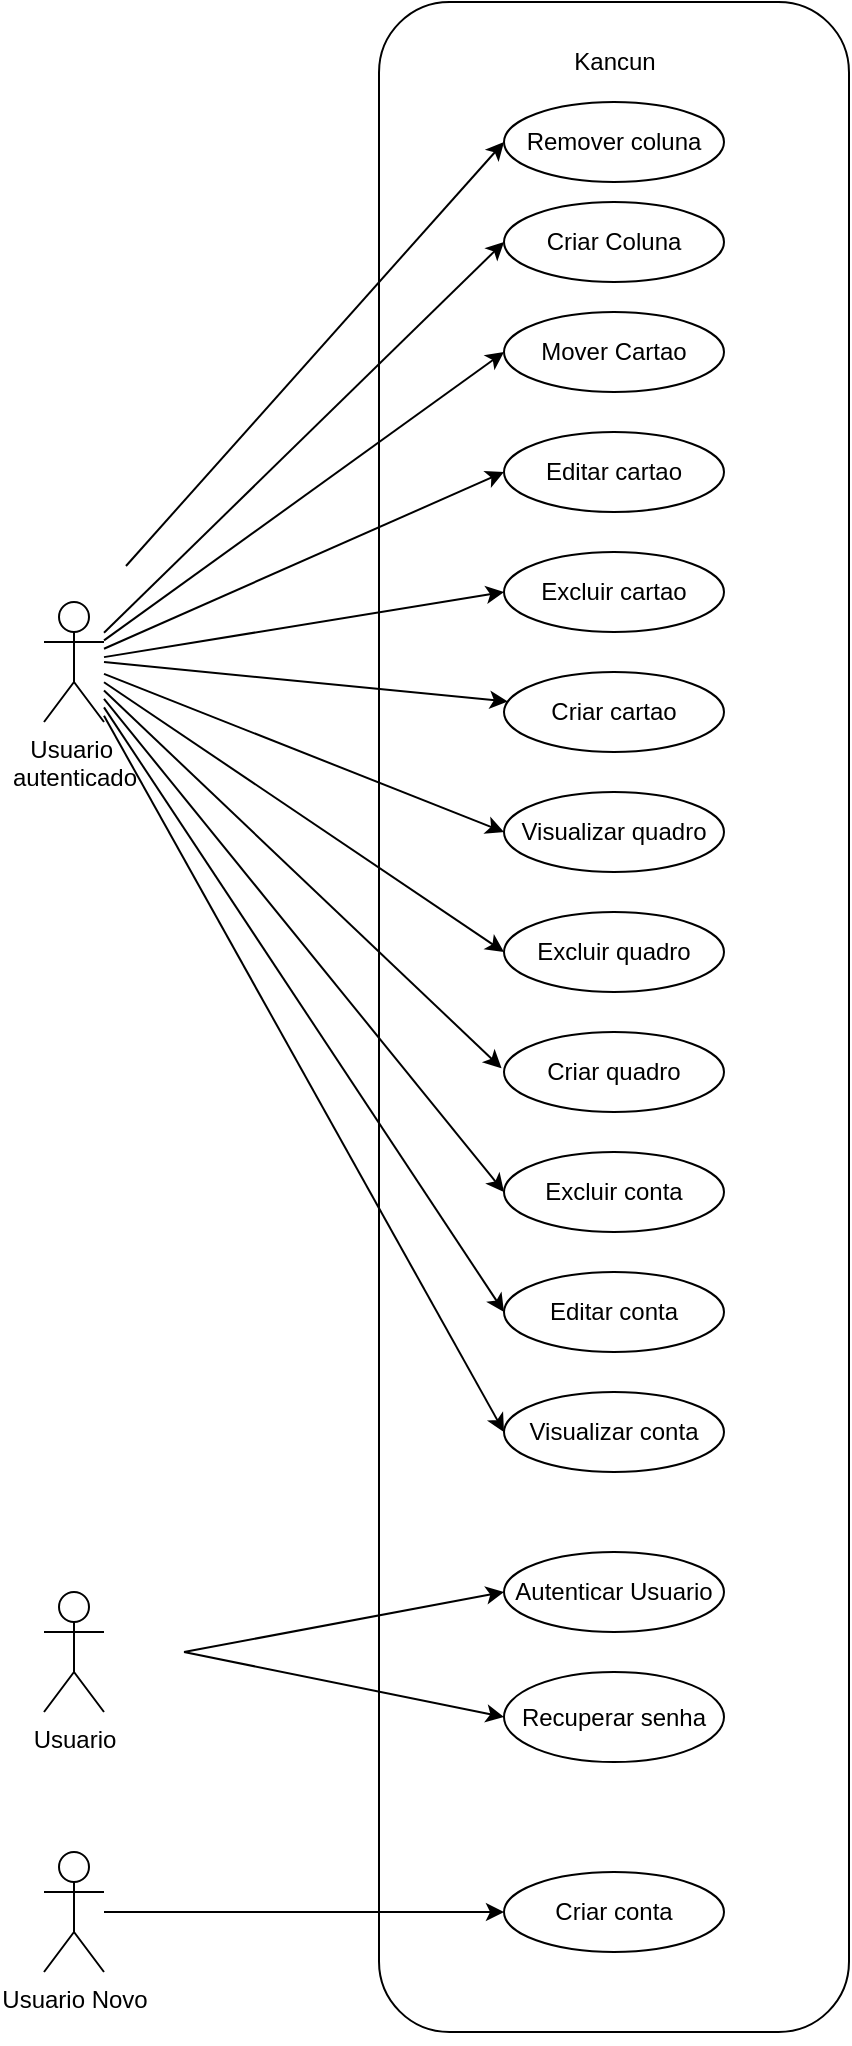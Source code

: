 <mxfile version="22.1.5" type="google">
  <diagram name="Page-1" id="VG10_FoOX92T4kA4IWwV">
    <mxGraphModel grid="1" page="1" gridSize="10" guides="1" tooltips="1" connect="1" arrows="1" fold="1" pageScale="1" pageWidth="850" pageHeight="1100" math="0" shadow="0">
      <root>
        <mxCell id="0" />
        <mxCell id="1" parent="0" />
        <mxCell id="Hy5oq5LEzZWZScCa0eCT-49" value="" style="rounded=1;whiteSpace=wrap;html=1;labelPosition=center;verticalLabelPosition=top;align=center;verticalAlign=bottom;" vertex="1" parent="1">
          <mxGeometry x="367.5" y="50" width="235" height="1015" as="geometry" />
        </mxCell>
        <mxCell id="Hy5oq5LEzZWZScCa0eCT-16" style="edgeStyle=orthogonalEdgeStyle;rounded=0;orthogonalLoop=1;jettySize=auto;html=1;entryX=0;entryY=0.5;entryDx=0;entryDy=0;" edge="1" parent="1" source="Hy5oq5LEzZWZScCa0eCT-1" target="Hy5oq5LEzZWZScCa0eCT-8">
          <mxGeometry relative="1" as="geometry">
            <mxPoint x="420" y="1005" as="targetPoint" />
          </mxGeometry>
        </mxCell>
        <object label="&lt;div&gt;Usuario Novo&lt;/div&gt;&lt;div&gt;&lt;br&gt;&lt;/div&gt;" id="Hy5oq5LEzZWZScCa0eCT-1">
          <mxCell style="shape=umlActor;verticalLabelPosition=bottom;verticalAlign=top;html=1;outlineConnect=0;" vertex="1" parent="1">
            <mxGeometry x="200" y="975" width="30" height="60" as="geometry" />
          </mxCell>
        </object>
        <mxCell id="Hy5oq5LEzZWZScCa0eCT-3" value="&lt;div&gt;Usuario&lt;/div&gt;&lt;div&gt;&lt;br&gt;&lt;/div&gt;" style="shape=umlActor;verticalLabelPosition=bottom;verticalAlign=top;html=1;outlineConnect=0;" vertex="1" parent="1">
          <mxGeometry x="200" y="845" width="30" height="60" as="geometry" />
        </mxCell>
        <mxCell id="Hy5oq5LEzZWZScCa0eCT-4" value="&lt;div&gt;Usuario&amp;nbsp;&lt;/div&gt;&lt;div&gt;autenticado&lt;/div&gt;&lt;div&gt;&lt;br&gt;&lt;/div&gt;" style="shape=umlActor;verticalLabelPosition=bottom;verticalAlign=top;html=1;outlineConnect=0;" vertex="1" parent="1">
          <mxGeometry x="200" y="350" width="30" height="60" as="geometry" />
        </mxCell>
        <mxCell id="Hy5oq5LEzZWZScCa0eCT-8" value="Criar conta " style="ellipse;whiteSpace=wrap;html=1;" vertex="1" parent="1">
          <mxGeometry x="430" y="985" width="110" height="40" as="geometry" />
        </mxCell>
        <mxCell id="Hy5oq5LEzZWZScCa0eCT-10" value="Autenticar Usuario" style="ellipse;whiteSpace=wrap;html=1;" vertex="1" parent="1">
          <mxGeometry x="430" y="825" width="110" height="40" as="geometry" />
        </mxCell>
        <mxCell id="Hy5oq5LEzZWZScCa0eCT-17" value="Recuperar senha" style="ellipse;whiteSpace=wrap;html=1;" vertex="1" parent="1">
          <mxGeometry x="430" y="885" width="110" height="45" as="geometry" />
        </mxCell>
        <mxCell id="Hy5oq5LEzZWZScCa0eCT-20" value="Visualizar conta" style="ellipse;whiteSpace=wrap;html=1;" vertex="1" parent="1">
          <mxGeometry x="430" y="745" width="110" height="40" as="geometry" />
        </mxCell>
        <mxCell id="Hy5oq5LEzZWZScCa0eCT-21" value="Editar conta" style="ellipse;whiteSpace=wrap;html=1;" vertex="1" parent="1">
          <mxGeometry x="430" y="685" width="110" height="40" as="geometry" />
        </mxCell>
        <mxCell id="Hy5oq5LEzZWZScCa0eCT-22" value="Excluir conta" style="ellipse;whiteSpace=wrap;html=1;" vertex="1" parent="1">
          <mxGeometry x="430" y="625" width="110" height="40" as="geometry" />
        </mxCell>
        <mxCell id="Hy5oq5LEzZWZScCa0eCT-23" value="Criar quadro" style="ellipse;whiteSpace=wrap;html=1;" vertex="1" parent="1">
          <mxGeometry x="430" y="565" width="110" height="40" as="geometry" />
        </mxCell>
        <mxCell id="Hy5oq5LEzZWZScCa0eCT-24" value="Excluir quadro" style="ellipse;whiteSpace=wrap;html=1;" vertex="1" parent="1">
          <mxGeometry x="430" y="505" width="110" height="40" as="geometry" />
        </mxCell>
        <mxCell id="Hy5oq5LEzZWZScCa0eCT-25" value="&lt;div&gt;Visualizar quadro&lt;/div&gt;" style="ellipse;whiteSpace=wrap;html=1;" vertex="1" parent="1">
          <mxGeometry x="430" y="445" width="110" height="40" as="geometry" />
        </mxCell>
        <mxCell id="Hy5oq5LEzZWZScCa0eCT-26" value="Criar cartao" style="ellipse;whiteSpace=wrap;html=1;" vertex="1" parent="1">
          <mxGeometry x="430" y="385" width="110" height="40" as="geometry" />
        </mxCell>
        <mxCell id="Hy5oq5LEzZWZScCa0eCT-27" value="Excluir cartao" style="ellipse;whiteSpace=wrap;html=1;" vertex="1" parent="1">
          <mxGeometry x="430" y="325" width="110" height="40" as="geometry" />
        </mxCell>
        <mxCell id="Hy5oq5LEzZWZScCa0eCT-28" value="&lt;div&gt;Editar cartao&lt;/div&gt;" style="ellipse;whiteSpace=wrap;html=1;" vertex="1" parent="1">
          <mxGeometry x="430" y="265" width="110" height="40" as="geometry" />
        </mxCell>
        <mxCell id="Hy5oq5LEzZWZScCa0eCT-29" value="&lt;div&gt;Mover Cartao&lt;/div&gt;" style="ellipse;whiteSpace=wrap;html=1;" vertex="1" parent="1">
          <mxGeometry x="430" y="205" width="110" height="40" as="geometry" />
        </mxCell>
        <mxCell id="Hy5oq5LEzZWZScCa0eCT-30" value="" style="endArrow=classic;html=1;rounded=0;entryX=0;entryY=0.5;entryDx=0;entryDy=0;" edge="1" parent="1" target="Hy5oq5LEzZWZScCa0eCT-10">
          <mxGeometry width="50" height="50" relative="1" as="geometry">
            <mxPoint x="270" y="875" as="sourcePoint" />
            <mxPoint x="420" y="845" as="targetPoint" />
          </mxGeometry>
        </mxCell>
        <mxCell id="Hy5oq5LEzZWZScCa0eCT-32" value="" style="endArrow=classic;html=1;rounded=0;entryX=0;entryY=0.5;entryDx=0;entryDy=0;" edge="1" parent="1" target="Hy5oq5LEzZWZScCa0eCT-17">
          <mxGeometry width="50" height="50" relative="1" as="geometry">
            <mxPoint x="270" y="875" as="sourcePoint" />
            <mxPoint x="350" y="880" as="targetPoint" />
          </mxGeometry>
        </mxCell>
        <mxCell id="Hy5oq5LEzZWZScCa0eCT-34" value="" style="endArrow=classic;html=1;rounded=0;entryX=0;entryY=0.5;entryDx=0;entryDy=0;" edge="1" parent="1" source="Hy5oq5LEzZWZScCa0eCT-4" target="Hy5oq5LEzZWZScCa0eCT-20">
          <mxGeometry width="50" height="50" relative="1" as="geometry">
            <mxPoint x="440" y="615" as="sourcePoint" />
            <mxPoint x="490" y="565" as="targetPoint" />
          </mxGeometry>
        </mxCell>
        <mxCell id="Hy5oq5LEzZWZScCa0eCT-35" value="" style="endArrow=classic;html=1;rounded=0;entryX=0;entryY=0.5;entryDx=0;entryDy=0;" edge="1" parent="1" source="Hy5oq5LEzZWZScCa0eCT-4" target="Hy5oq5LEzZWZScCa0eCT-21">
          <mxGeometry width="50" height="50" relative="1" as="geometry">
            <mxPoint x="440" y="615" as="sourcePoint" />
            <mxPoint x="490" y="565" as="targetPoint" />
          </mxGeometry>
        </mxCell>
        <mxCell id="Hy5oq5LEzZWZScCa0eCT-36" value="" style="endArrow=classic;html=1;rounded=0;entryX=0;entryY=0.5;entryDx=0;entryDy=0;" edge="1" parent="1" source="Hy5oq5LEzZWZScCa0eCT-4" target="Hy5oq5LEzZWZScCa0eCT-22">
          <mxGeometry width="50" height="50" relative="1" as="geometry">
            <mxPoint x="440" y="615" as="sourcePoint" />
            <mxPoint x="430" y="645" as="targetPoint" />
          </mxGeometry>
        </mxCell>
        <mxCell id="Hy5oq5LEzZWZScCa0eCT-37" value="" style="endArrow=classic;html=1;rounded=0;entryX=-0.011;entryY=0.453;entryDx=0;entryDy=0;entryPerimeter=0;" edge="1" parent="1" source="Hy5oq5LEzZWZScCa0eCT-4" target="Hy5oq5LEzZWZScCa0eCT-23">
          <mxGeometry width="50" height="50" relative="1" as="geometry">
            <mxPoint x="440" y="615" as="sourcePoint" />
            <mxPoint x="490" y="565" as="targetPoint" />
          </mxGeometry>
        </mxCell>
        <mxCell id="Hy5oq5LEzZWZScCa0eCT-38" value="" style="endArrow=classic;html=1;rounded=0;entryX=0;entryY=0.5;entryDx=0;entryDy=0;" edge="1" parent="1" source="Hy5oq5LEzZWZScCa0eCT-4" target="Hy5oq5LEzZWZScCa0eCT-24">
          <mxGeometry width="50" height="50" relative="1" as="geometry">
            <mxPoint x="440" y="585" as="sourcePoint" />
            <mxPoint x="490" y="535" as="targetPoint" />
          </mxGeometry>
        </mxCell>
        <mxCell id="Hy5oq5LEzZWZScCa0eCT-40" value="" style="endArrow=classic;html=1;rounded=0;entryX=0;entryY=0.5;entryDx=0;entryDy=0;" edge="1" parent="1" source="Hy5oq5LEzZWZScCa0eCT-4" target="Hy5oq5LEzZWZScCa0eCT-25">
          <mxGeometry width="50" height="50" relative="1" as="geometry">
            <mxPoint x="340" y="485" as="sourcePoint" />
            <mxPoint x="390" y="435" as="targetPoint" />
          </mxGeometry>
        </mxCell>
        <mxCell id="Hy5oq5LEzZWZScCa0eCT-42" value="" style="endArrow=classic;html=1;rounded=0;" edge="1" parent="1" target="Hy5oq5LEzZWZScCa0eCT-26">
          <mxGeometry width="50" height="50" relative="1" as="geometry">
            <mxPoint x="230" y="380" as="sourcePoint" />
            <mxPoint x="360" y="415" as="targetPoint" />
          </mxGeometry>
        </mxCell>
        <mxCell id="Hy5oq5LEzZWZScCa0eCT-43" value="" style="endArrow=classic;html=1;rounded=0;entryX=0;entryY=0.5;entryDx=0;entryDy=0;" edge="1" parent="1" source="Hy5oq5LEzZWZScCa0eCT-4" target="Hy5oq5LEzZWZScCa0eCT-27">
          <mxGeometry width="50" height="50" relative="1" as="geometry">
            <mxPoint x="290" y="455" as="sourcePoint" />
            <mxPoint x="340" y="405" as="targetPoint" />
          </mxGeometry>
        </mxCell>
        <mxCell id="Hy5oq5LEzZWZScCa0eCT-46" value="" style="endArrow=classic;html=1;rounded=0;entryX=0;entryY=0.5;entryDx=0;entryDy=0;" edge="1" parent="1" source="Hy5oq5LEzZWZScCa0eCT-4" target="Hy5oq5LEzZWZScCa0eCT-28">
          <mxGeometry width="50" height="50" relative="1" as="geometry">
            <mxPoint x="310" y="430" as="sourcePoint" />
            <mxPoint x="360" y="380" as="targetPoint" />
          </mxGeometry>
        </mxCell>
        <mxCell id="Hy5oq5LEzZWZScCa0eCT-47" value="" style="endArrow=classic;html=1;rounded=0;entryX=0;entryY=0.5;entryDx=0;entryDy=0;" edge="1" parent="1" source="Hy5oq5LEzZWZScCa0eCT-4" target="Hy5oq5LEzZWZScCa0eCT-29">
          <mxGeometry width="50" height="50" relative="1" as="geometry">
            <mxPoint x="260" y="445" as="sourcePoint" />
            <mxPoint x="310" y="395" as="targetPoint" />
          </mxGeometry>
        </mxCell>
        <mxCell id="Hy5oq5LEzZWZScCa0eCT-50" value="&lt;p style=&quot;line-height: 170%;&quot;&gt;Kancun&lt;/p&gt;" style="text;html=1;align=center;verticalAlign=middle;resizable=1;points=[];autosize=1;strokeColor=none;fillColor=none;" vertex="1" parent="1">
          <mxGeometry x="440" y="50" width="90" height="60" as="geometry" />
        </mxCell>
        <mxCell id="qfoRlf7KxFaCwK9e2f3A-2" value="Criar Coluna" style="ellipse;whiteSpace=wrap;html=1;" vertex="1" parent="1">
          <mxGeometry x="430" y="150" width="110" height="40" as="geometry" />
        </mxCell>
        <mxCell id="qfoRlf7KxFaCwK9e2f3A-3" value="Remover coluna" style="ellipse;whiteSpace=wrap;html=1;" vertex="1" parent="1">
          <mxGeometry x="430" y="100" width="110" height="40" as="geometry" />
        </mxCell>
        <mxCell id="qfoRlf7KxFaCwK9e2f3A-4" value="" style="endArrow=classic;html=1;rounded=0;entryX=0;entryY=0.5;entryDx=0;entryDy=0;" edge="1" parent="1" source="Hy5oq5LEzZWZScCa0eCT-4" target="qfoRlf7KxFaCwK9e2f3A-2">
          <mxGeometry width="50" height="50" relative="1" as="geometry">
            <mxPoint x="241" y="325" as="sourcePoint" />
            <mxPoint x="440" y="188" as="targetPoint" />
          </mxGeometry>
        </mxCell>
        <mxCell id="qfoRlf7KxFaCwK9e2f3A-5" value="" style="endArrow=classic;html=1;rounded=0;entryX=0;entryY=0.5;entryDx=0;entryDy=0;exitX=1;exitY=0.333;exitDx=0;exitDy=0;exitPerimeter=0;" edge="1" parent="1" target="qfoRlf7KxFaCwK9e2f3A-3">
          <mxGeometry width="50" height="50" relative="1" as="geometry">
            <mxPoint x="241.0" y="332" as="sourcePoint" />
            <mxPoint x="430" y="130" as="targetPoint" />
          </mxGeometry>
        </mxCell>
      </root>
    </mxGraphModel>
  </diagram>
</mxfile>
